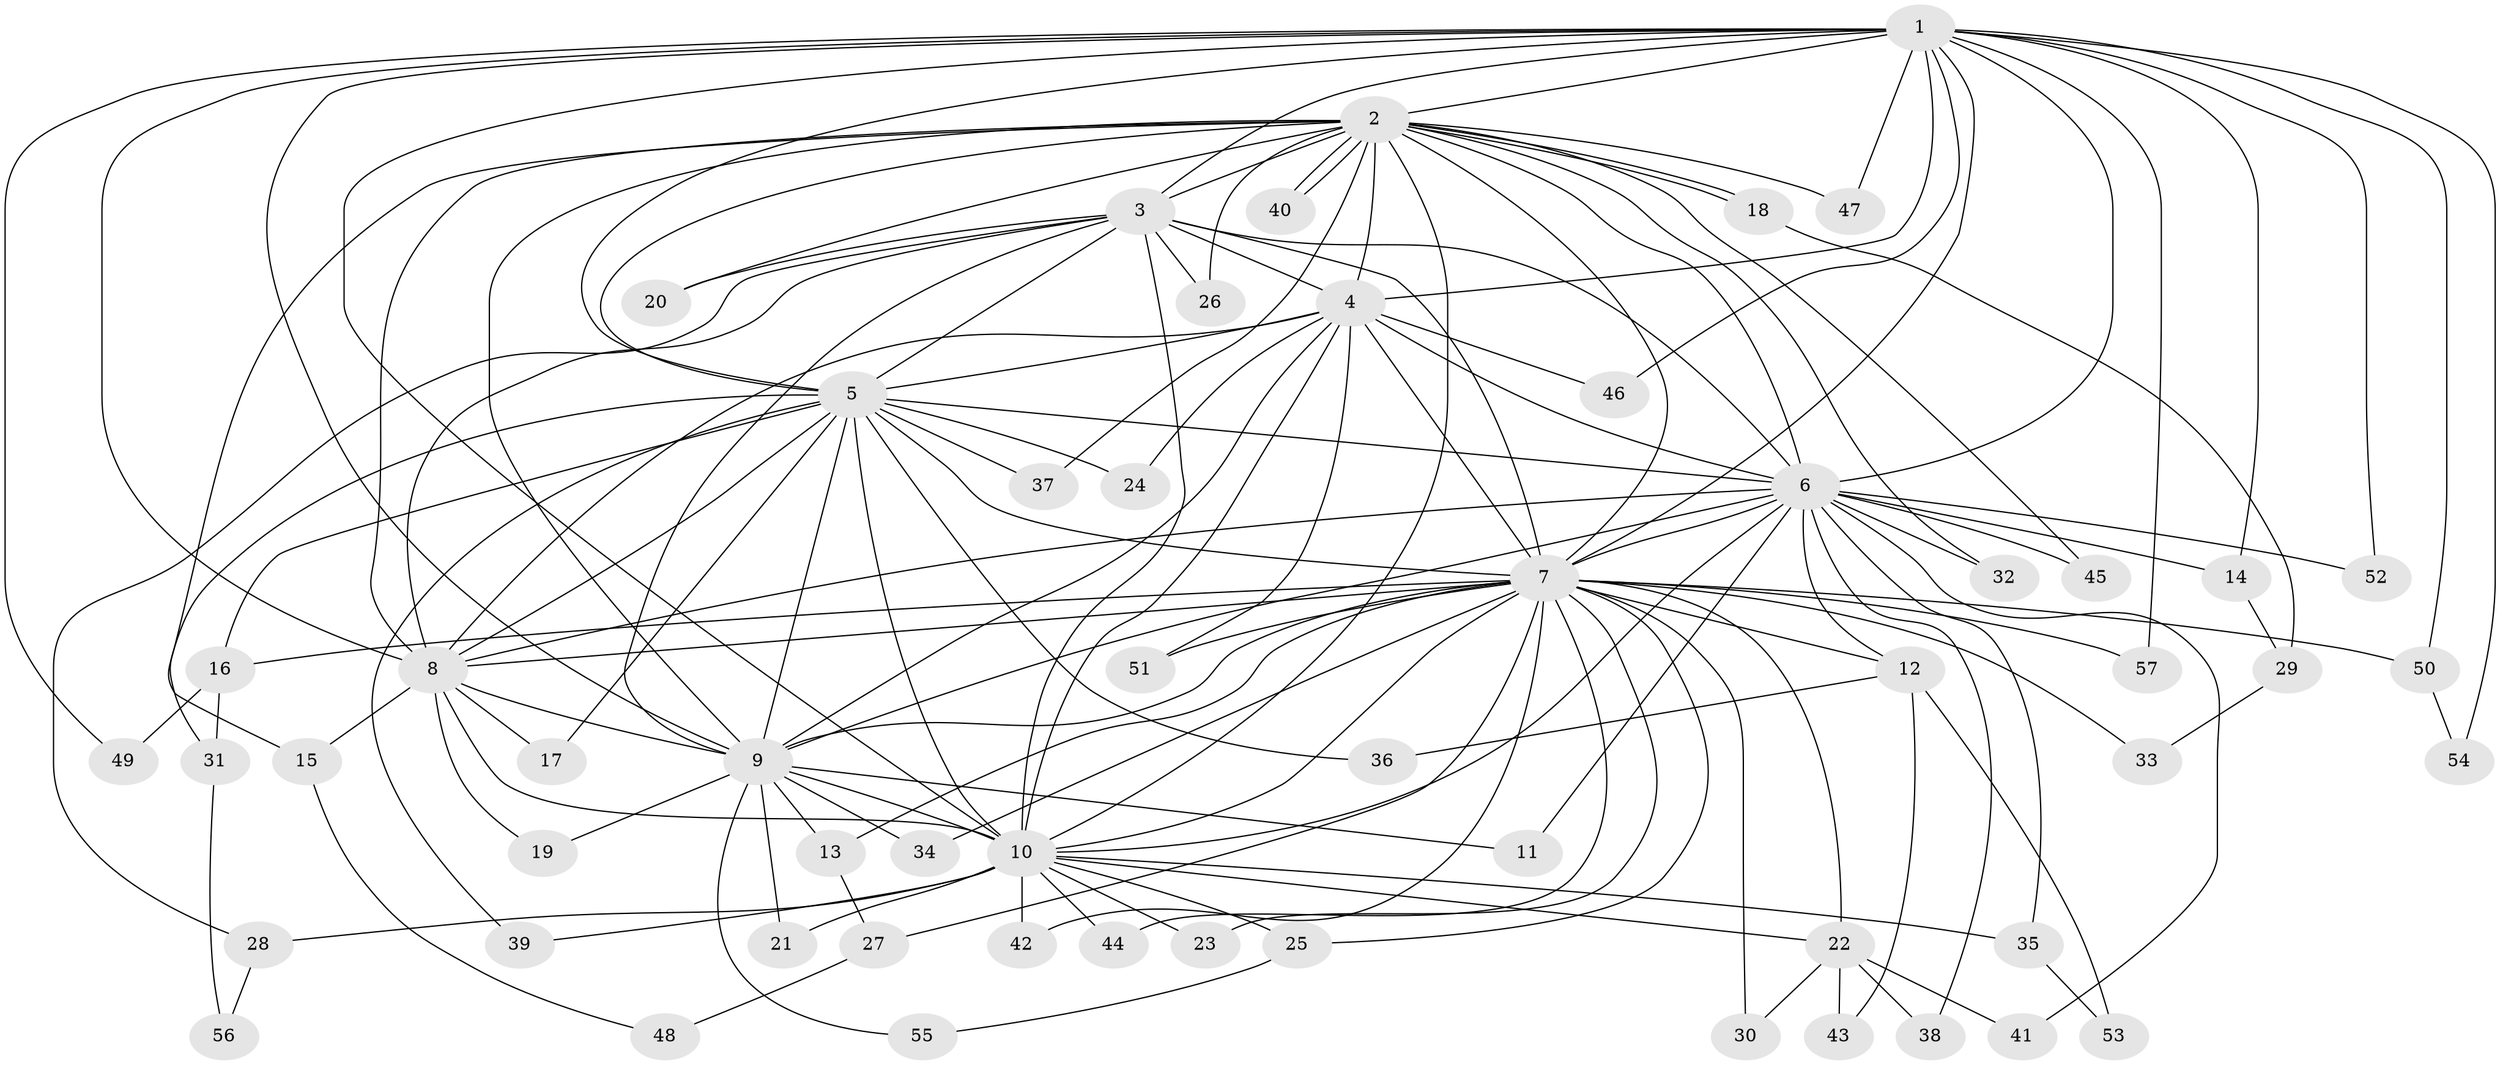 // coarse degree distribution, {13: 0.046511627906976744, 20: 0.023255813953488372, 9: 0.023255813953488372, 12: 0.023255813953488372, 16: 0.023255813953488372, 23: 0.023255813953488372, 2: 0.627906976744186, 5: 0.023255813953488372, 3: 0.09302325581395349, 4: 0.046511627906976744, 6: 0.023255813953488372, 1: 0.023255813953488372}
// Generated by graph-tools (version 1.1) at 2025/51/02/27/25 19:51:52]
// undirected, 57 vertices, 139 edges
graph export_dot {
graph [start="1"]
  node [color=gray90,style=filled];
  1;
  2;
  3;
  4;
  5;
  6;
  7;
  8;
  9;
  10;
  11;
  12;
  13;
  14;
  15;
  16;
  17;
  18;
  19;
  20;
  21;
  22;
  23;
  24;
  25;
  26;
  27;
  28;
  29;
  30;
  31;
  32;
  33;
  34;
  35;
  36;
  37;
  38;
  39;
  40;
  41;
  42;
  43;
  44;
  45;
  46;
  47;
  48;
  49;
  50;
  51;
  52;
  53;
  54;
  55;
  56;
  57;
  1 -- 2;
  1 -- 3;
  1 -- 4;
  1 -- 5;
  1 -- 6;
  1 -- 7;
  1 -- 8;
  1 -- 9;
  1 -- 10;
  1 -- 14;
  1 -- 46;
  1 -- 47;
  1 -- 49;
  1 -- 50;
  1 -- 52;
  1 -- 54;
  1 -- 57;
  2 -- 3;
  2 -- 4;
  2 -- 5;
  2 -- 6;
  2 -- 7;
  2 -- 8;
  2 -- 9;
  2 -- 10;
  2 -- 15;
  2 -- 18;
  2 -- 18;
  2 -- 20;
  2 -- 26;
  2 -- 32;
  2 -- 37;
  2 -- 40;
  2 -- 40;
  2 -- 45;
  2 -- 47;
  3 -- 4;
  3 -- 5;
  3 -- 6;
  3 -- 7;
  3 -- 8;
  3 -- 9;
  3 -- 10;
  3 -- 20;
  3 -- 26;
  3 -- 28;
  4 -- 5;
  4 -- 6;
  4 -- 7;
  4 -- 8;
  4 -- 9;
  4 -- 10;
  4 -- 24;
  4 -- 46;
  4 -- 51;
  5 -- 6;
  5 -- 7;
  5 -- 8;
  5 -- 9;
  5 -- 10;
  5 -- 16;
  5 -- 17;
  5 -- 24;
  5 -- 31;
  5 -- 36;
  5 -- 37;
  5 -- 39;
  6 -- 7;
  6 -- 8;
  6 -- 9;
  6 -- 10;
  6 -- 11;
  6 -- 12;
  6 -- 14;
  6 -- 32;
  6 -- 35;
  6 -- 38;
  6 -- 41;
  6 -- 45;
  6 -- 52;
  7 -- 8;
  7 -- 9;
  7 -- 10;
  7 -- 12;
  7 -- 13;
  7 -- 16;
  7 -- 22;
  7 -- 23;
  7 -- 25;
  7 -- 27;
  7 -- 30;
  7 -- 33;
  7 -- 34;
  7 -- 42;
  7 -- 44;
  7 -- 50;
  7 -- 51;
  7 -- 57;
  8 -- 9;
  8 -- 10;
  8 -- 15;
  8 -- 17;
  8 -- 19;
  9 -- 10;
  9 -- 11;
  9 -- 13;
  9 -- 19;
  9 -- 21;
  9 -- 34;
  9 -- 55;
  10 -- 21;
  10 -- 22;
  10 -- 23;
  10 -- 25;
  10 -- 28;
  10 -- 35;
  10 -- 39;
  10 -- 42;
  10 -- 44;
  12 -- 36;
  12 -- 43;
  12 -- 53;
  13 -- 27;
  14 -- 29;
  15 -- 48;
  16 -- 31;
  16 -- 49;
  18 -- 29;
  22 -- 30;
  22 -- 38;
  22 -- 41;
  22 -- 43;
  25 -- 55;
  27 -- 48;
  28 -- 56;
  29 -- 33;
  31 -- 56;
  35 -- 53;
  50 -- 54;
}
